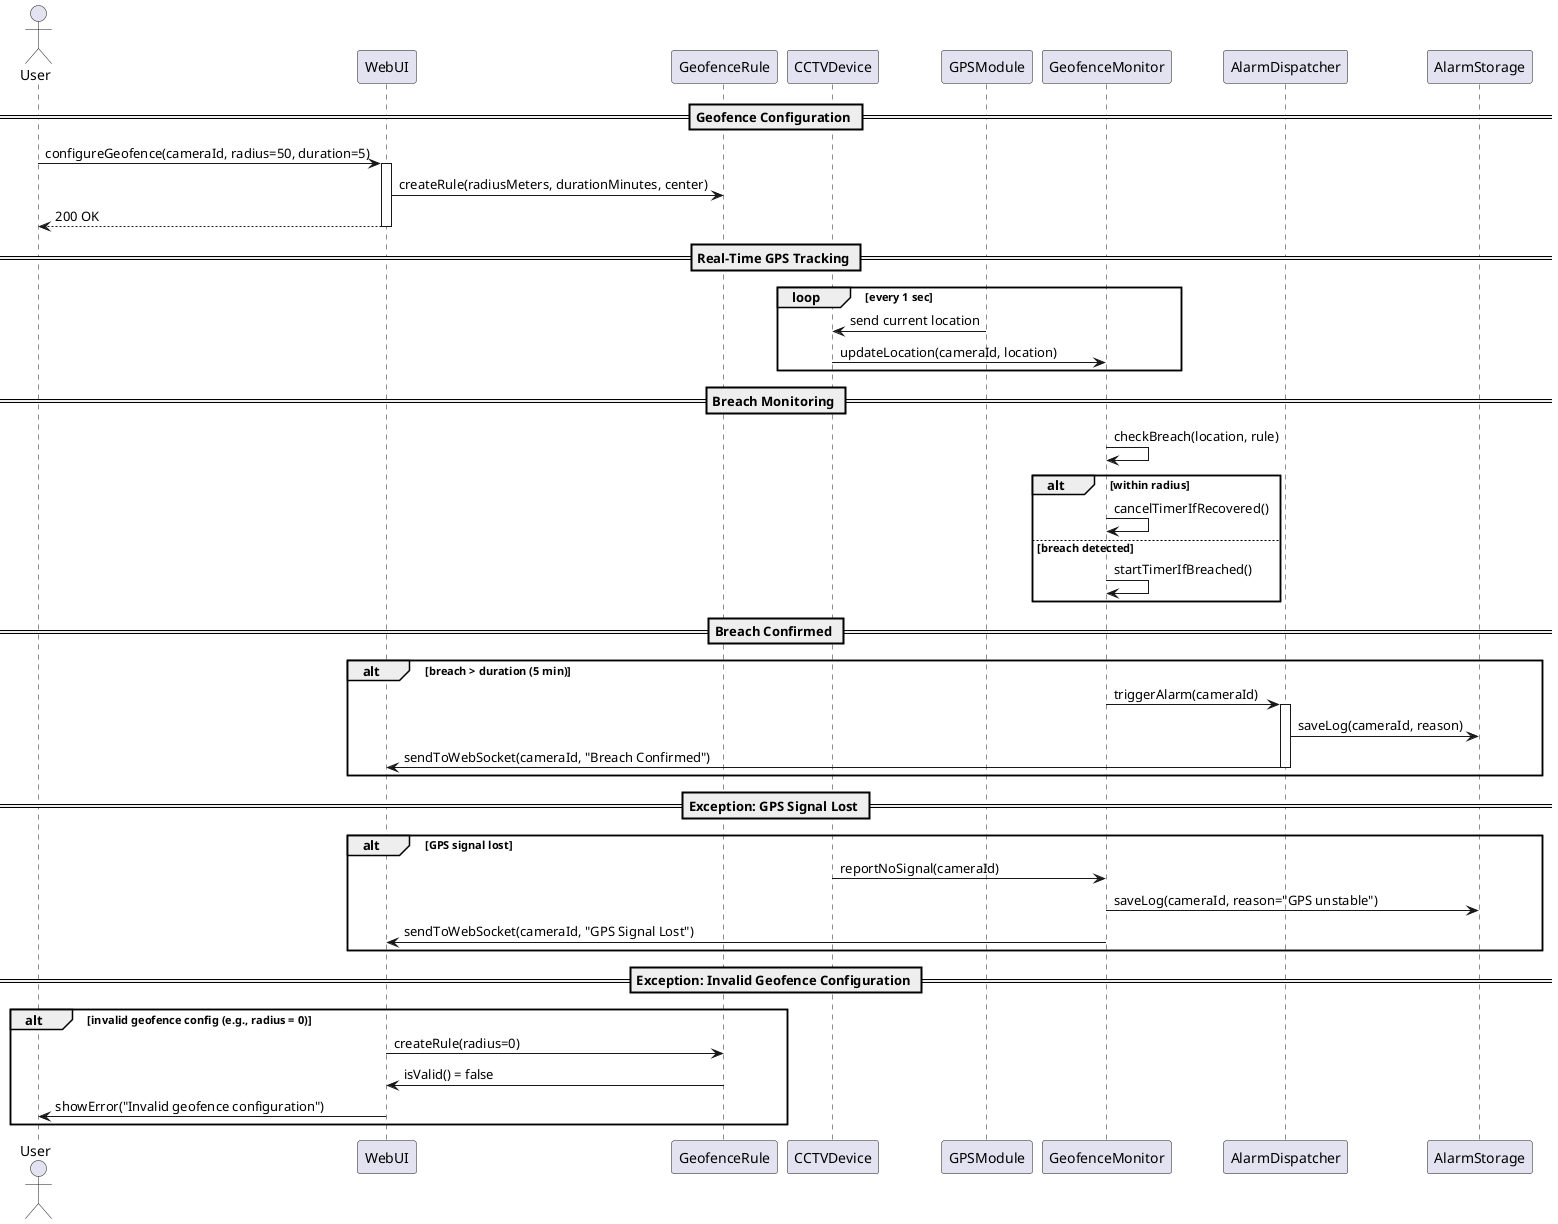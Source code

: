 @startuml
' 3.2.6_monitoring_alert_flow.plantuml

actor User
participant WebUI
participant GeofenceRule
participant CCTVDevice
participant GPSModule
participant GeofenceMonitor
participant AlarmDispatcher
participant AlarmStorage

== Geofence Configuration ==
User -> WebUI: configureGeofence(cameraId, radius=50, duration=5)
activate WebUI
WebUI -> GeofenceRule: createRule(radiusMeters, durationMinutes, center)
WebUI --> User: 200 OK
deactivate WebUI

== Real-Time GPS Tracking ==
loop every 1 sec
  GPSModule -> CCTVDevice: send current location
  CCTVDevice -> GeofenceMonitor: updateLocation(cameraId, location)
end

== Breach Monitoring ==
GeofenceMonitor -> GeofenceMonitor: checkBreach(location, rule)
alt within radius
  GeofenceMonitor -> GeofenceMonitor: cancelTimerIfRecovered()
else breach detected
  GeofenceMonitor -> GeofenceMonitor: startTimerIfBreached()
end

== Breach Confirmed ==
alt breach > duration (5 min)
  GeofenceMonitor -> AlarmDispatcher: triggerAlarm(cameraId)
  activate AlarmDispatcher
  AlarmDispatcher -> AlarmStorage: saveLog(cameraId, reason)
  AlarmDispatcher -> WebUI: sendToWebSocket(cameraId, "Breach Confirmed")
  deactivate AlarmDispatcher
end

== Exception: GPS Signal Lost ==
alt GPS signal lost
  CCTVDevice -> GeofenceMonitor: reportNoSignal(cameraId)
  GeofenceMonitor -> AlarmStorage: saveLog(cameraId, reason="GPS unstable")
  GeofenceMonitor -> WebUI: sendToWebSocket(cameraId, "GPS Signal Lost")
end

== Exception: Invalid Geofence Configuration ==
alt invalid geofence config (e.g., radius = 0)
  WebUI -> GeofenceRule: createRule(radius=0)
  GeofenceRule -> WebUI: isValid() = false
  WebUI -> User: showError("Invalid geofence configuration")
end

@enduml

